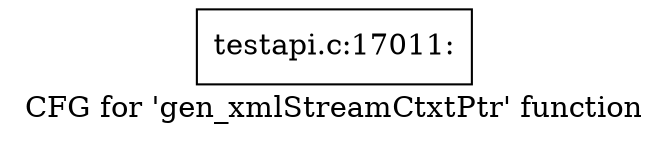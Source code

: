 digraph "CFG for 'gen_xmlStreamCtxtPtr' function" {
	label="CFG for 'gen_xmlStreamCtxtPtr' function";

	Node0x49c9030 [shape=record,label="{testapi.c:17011:}"];
}
